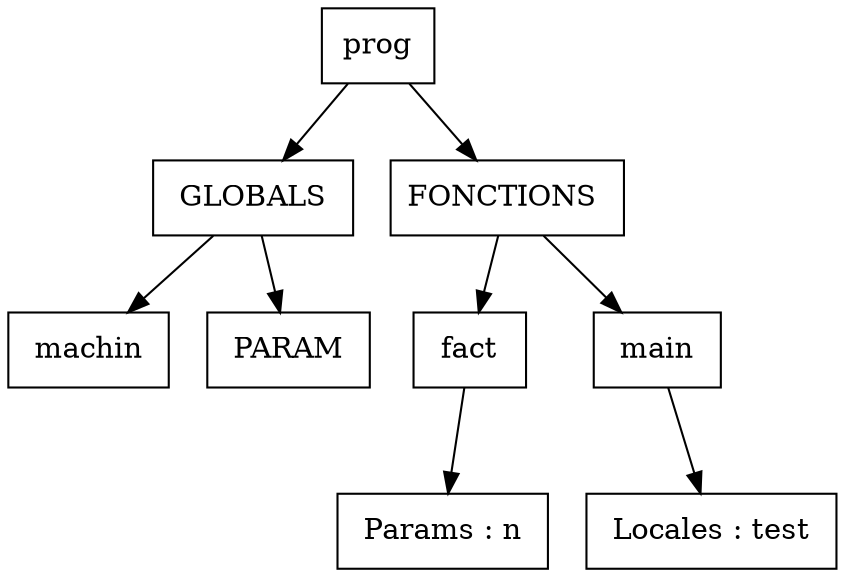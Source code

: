 digraph G {
    node [shape=box];
    ratio = fill;
    nt0 [ label="prog" ]; 
nt0 -> nt1 [ label="" ];
nt1 [label= " GLOBALS "];
nt2 [label=" machin "]
 nt1 -> nt2 [ label="" ];
nt3 [label=" PARAM "]
 nt1 -> nt3 [ label="" ];
nt0 -> nt4  [ label="" ];
nt4 [label="FONCTIONS "];
nt4 ->nt5 [ label="" ];
nt5 [label= " fact "];
nt6 [label= " Params : n "];
nt5 -> nt6 [ label = " " ];
nt4 ->nt10 [ label="" ];
nt10 [label= " main "];
nt11 [label= " Locales : test "];
nt10 -> nt11 [ label = " " ];
}
